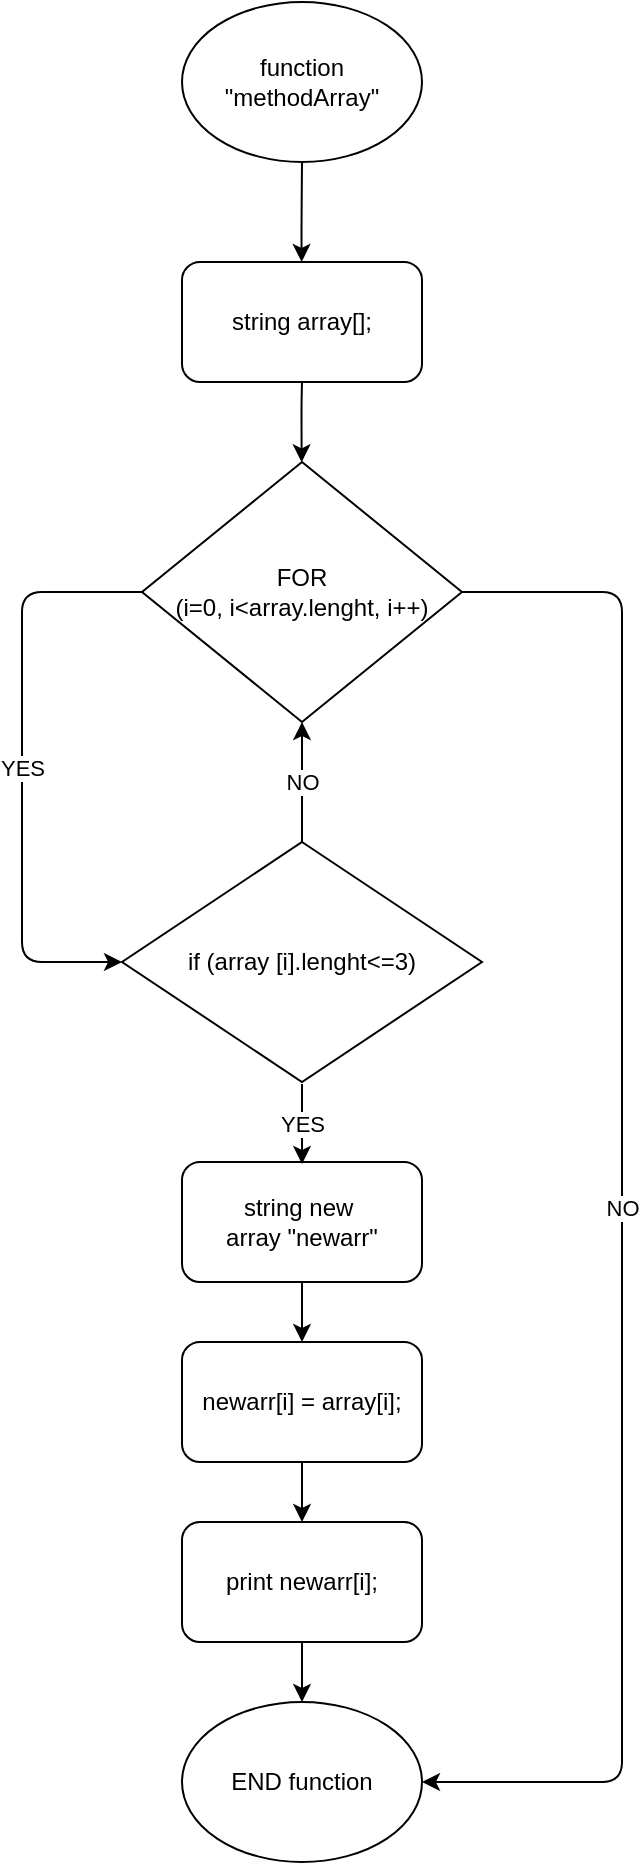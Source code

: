 <mxfile>
    <diagram id="-yGx5g4bCKJSMaHnygLF" name="Page-1">
        <mxGraphModel dx="321" dy="366" grid="1" gridSize="10" guides="1" tooltips="1" connect="1" arrows="1" fold="1" page="1" pageScale="1" pageWidth="827" pageHeight="1169" math="0" shadow="0">
            <root>
                <mxCell id="0"/>
                <mxCell id="1" parent="0"/>
                <mxCell id="2" value="print newarr[i];" style="rounded=1;whiteSpace=wrap;html=1;" vertex="1" parent="1">
                    <mxGeometry x="280" y="879" width="120" height="60" as="geometry"/>
                </mxCell>
                <mxCell id="7" value="string array[];" style="rounded=1;whiteSpace=wrap;html=1;" vertex="1" parent="1">
                    <mxGeometry x="280" y="249" width="120" height="60" as="geometry"/>
                </mxCell>
                <mxCell id="8" value="&lt;span&gt;function &quot;methodArray&quot;&lt;/span&gt;" style="ellipse;whiteSpace=wrap;html=1;" vertex="1" parent="1">
                    <mxGeometry x="280" y="119" width="120" height="80" as="geometry"/>
                </mxCell>
                <mxCell id="9" value="&lt;span style=&quot;font-family: &amp;#34;helvetica&amp;#34;&quot;&gt;FOR &lt;br&gt;(i=0, i&amp;lt;array.lenght, i++)&lt;/span&gt;" style="rhombus;whiteSpace=wrap;html=1;" vertex="1" parent="1">
                    <mxGeometry x="260" y="349" width="160" height="130" as="geometry"/>
                </mxCell>
                <mxCell id="10" value="if (array [i].lenght&amp;lt;=3)" style="rhombus;whiteSpace=wrap;html=1;" vertex="1" parent="1">
                    <mxGeometry x="250" y="539" width="180" height="120" as="geometry"/>
                </mxCell>
                <mxCell id="11" value="string new&amp;nbsp;&lt;br&gt;&amp;nbsp;array &quot;newarr&quot;&amp;nbsp;" style="rounded=1;whiteSpace=wrap;html=1;" vertex="1" parent="1">
                    <mxGeometry x="280" y="699" width="120" height="60" as="geometry"/>
                </mxCell>
                <mxCell id="12" value="newarr[i] = array[i];" style="rounded=1;whiteSpace=wrap;html=1;" vertex="1" parent="1">
                    <mxGeometry x="280" y="789" width="120" height="60" as="geometry"/>
                </mxCell>
                <mxCell id="13" value="" style="endArrow=classic;html=1;" edge="1" parent="1" source="8" target="7">
                    <mxGeometry relative="1" as="geometry">
                        <mxPoint x="339.76" y="219" as="sourcePoint"/>
                        <mxPoint x="339.76" y="249" as="targetPoint"/>
                        <Array as="points">
                            <mxPoint x="339.76" y="229"/>
                            <mxPoint x="339.76" y="239"/>
                        </Array>
                    </mxGeometry>
                </mxCell>
                <mxCell id="14" value="" style="endArrow=classic;html=1;exitX=0.5;exitY=1;exitDx=0;exitDy=0;" edge="1" parent="1" source="7" target="9">
                    <mxGeometry relative="1" as="geometry">
                        <mxPoint x="340" y="309" as="sourcePoint"/>
                        <mxPoint x="339.82" y="339" as="targetPoint"/>
                        <Array as="points">
                            <mxPoint x="339.76" y="319"/>
                            <mxPoint x="339.76" y="329"/>
                        </Array>
                    </mxGeometry>
                </mxCell>
                <mxCell id="15" value="" style="endArrow=classic;html=1;entryX=0;entryY=0.5;entryDx=0;entryDy=0;exitX=0;exitY=0.5;exitDx=0;exitDy=0;" edge="1" parent="1" source="9" target="10">
                    <mxGeometry relative="1" as="geometry">
                        <mxPoint x="-210" y="439" as="sourcePoint"/>
                        <mxPoint x="130" y="439" as="targetPoint"/>
                        <Array as="points">
                            <mxPoint x="200" y="414"/>
                            <mxPoint x="200" y="599"/>
                        </Array>
                    </mxGeometry>
                </mxCell>
                <mxCell id="16" value="YES" style="edgeLabel;resizable=0;html=1;align=center;verticalAlign=middle;" connectable="0" vertex="1" parent="15">
                    <mxGeometry relative="1" as="geometry"/>
                </mxCell>
                <mxCell id="17" value="&lt;span&gt;END function&lt;/span&gt;" style="ellipse;whiteSpace=wrap;html=1;" vertex="1" parent="1">
                    <mxGeometry x="280" y="969" width="120" height="80" as="geometry"/>
                </mxCell>
                <mxCell id="18" value="" style="endArrow=classic;html=1;entryX=1;entryY=0.5;entryDx=0;entryDy=0;exitX=1;exitY=0.5;exitDx=0;exitDy=0;" edge="1" parent="1" source="9" target="17">
                    <mxGeometry relative="1" as="geometry">
                        <mxPoint x="40" y="399" as="sourcePoint"/>
                        <mxPoint x="200" y="399" as="targetPoint"/>
                        <Array as="points">
                            <mxPoint x="500" y="414"/>
                            <mxPoint x="500" y="1009"/>
                        </Array>
                    </mxGeometry>
                </mxCell>
                <mxCell id="19" value="NO" style="edgeLabel;resizable=0;html=1;align=center;verticalAlign=middle;" connectable="0" vertex="1" parent="18">
                    <mxGeometry relative="1" as="geometry"/>
                </mxCell>
                <mxCell id="20" value="" style="endArrow=classic;html=1;exitX=0.5;exitY=1;exitDx=0;exitDy=0;" edge="1" parent="1" source="11" target="12">
                    <mxGeometry width="50" height="50" relative="1" as="geometry">
                        <mxPoint x="350" y="669" as="sourcePoint"/>
                        <mxPoint x="350" y="709" as="targetPoint"/>
                    </mxGeometry>
                </mxCell>
                <mxCell id="21" value="" style="endArrow=classic;html=1;exitX=0.5;exitY=1;exitDx=0;exitDy=0;" edge="1" parent="1" source="12">
                    <mxGeometry width="50" height="50" relative="1" as="geometry">
                        <mxPoint x="360" y="679" as="sourcePoint"/>
                        <mxPoint x="340" y="879" as="targetPoint"/>
                    </mxGeometry>
                </mxCell>
                <mxCell id="22" value="" style="endArrow=classic;html=1;exitX=0.5;exitY=1;exitDx=0;exitDy=0;entryX=0.5;entryY=0;entryDx=0;entryDy=0;" edge="1" parent="1" source="2" target="17">
                    <mxGeometry width="50" height="50" relative="1" as="geometry">
                        <mxPoint x="350" y="859" as="sourcePoint"/>
                        <mxPoint x="350" y="889" as="targetPoint"/>
                    </mxGeometry>
                </mxCell>
                <mxCell id="33" value="" style="endArrow=classic;html=1;exitX=0.5;exitY=0;exitDx=0;exitDy=0;entryX=0.5;entryY=1;entryDx=0;entryDy=0;" edge="1" parent="1" source="10" target="9">
                    <mxGeometry relative="1" as="geometry">
                        <mxPoint x="250" y="670" as="sourcePoint"/>
                        <mxPoint x="350" y="670" as="targetPoint"/>
                    </mxGeometry>
                </mxCell>
                <mxCell id="34" value="NO" style="edgeLabel;resizable=0;html=1;align=center;verticalAlign=middle;" connectable="0" vertex="1" parent="33">
                    <mxGeometry relative="1" as="geometry"/>
                </mxCell>
                <mxCell id="35" value="" style="endArrow=classic;html=1;" edge="1" parent="1">
                    <mxGeometry relative="1" as="geometry">
                        <mxPoint x="340" y="660" as="sourcePoint"/>
                        <mxPoint x="340" y="700" as="targetPoint"/>
                    </mxGeometry>
                </mxCell>
                <mxCell id="36" value="YES" style="edgeLabel;resizable=0;html=1;align=center;verticalAlign=middle;" connectable="0" vertex="1" parent="35">
                    <mxGeometry relative="1" as="geometry"/>
                </mxCell>
            </root>
        </mxGraphModel>
    </diagram>
</mxfile>